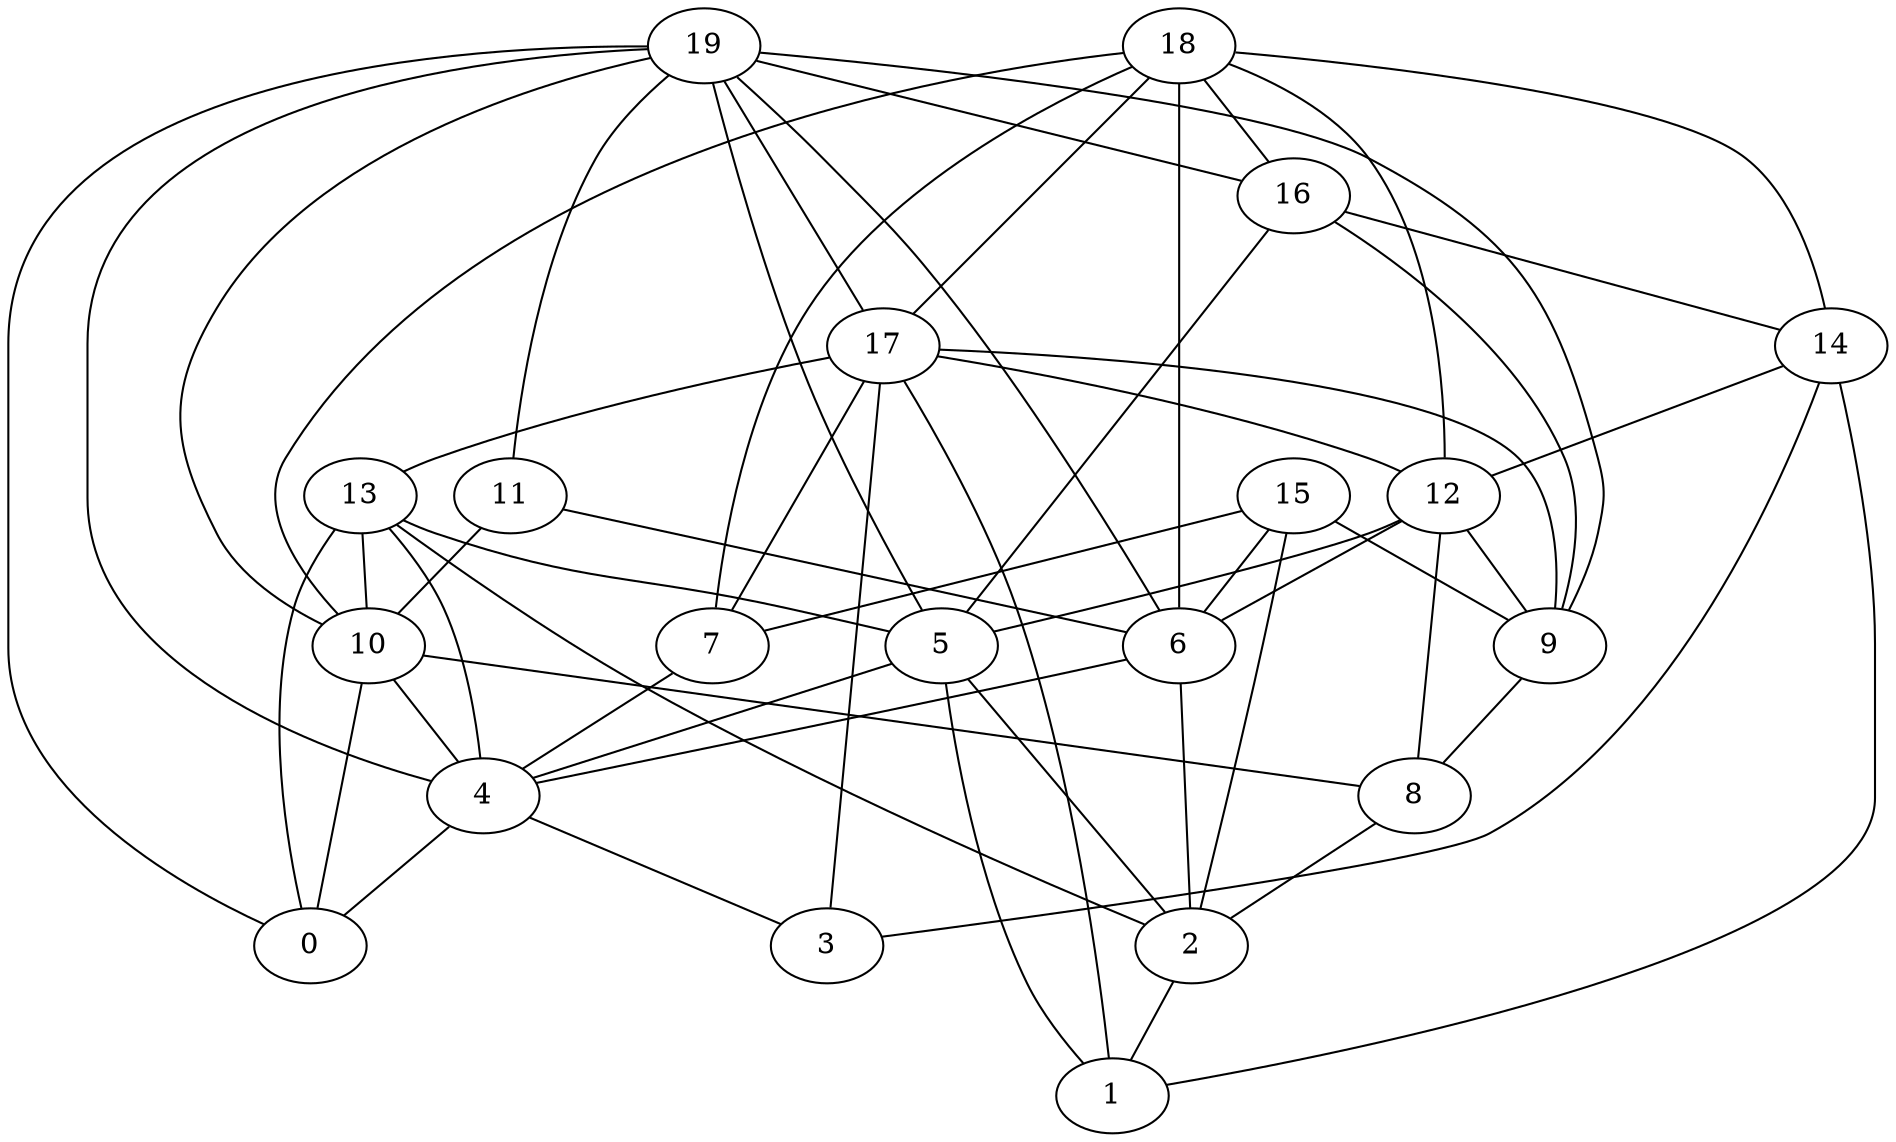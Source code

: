 digraph G {

subgraph G1 {
17 -> 9 [dir = none]
17 -> 7 [dir = none]
17 -> 13 [dir = none]
17 -> 3 [dir = none]
17 -> 12 [dir = none]
17 -> 1 [dir = none]
2 -> 1 [dir = none]
11 -> 6 [dir = none]
11 -> 10 [dir = none]
7 -> 4 [dir = none]
6 -> 4 [dir = none]
6 -> 2 [dir = none]
9 -> 8 [dir = none]
8 -> 2 [dir = none]
15 -> 6 [dir = none]
15 -> 2 [dir = none]
15 -> 7 [dir = none]
15 -> 9 [dir = none]
19 -> 11 [dir = none]
19 -> 17 [dir = none]
19 -> 4 [dir = none]
19 -> 5 [dir = none]
19 -> 0 [dir = none]
19 -> 16 [dir = none]
19 -> 6 [dir = none]
19 -> 10 [dir = none]
19 -> 9 [dir = none]
12 -> 8 [dir = none]
12 -> 9 [dir = none]
12 -> 6 [dir = none]
12 -> 5 [dir = none]
16 -> 9 [dir = none]
16 -> 14 [dir = none]
16 -> 5 [dir = none]
5 -> 2 [dir = none]
5 -> 4 [dir = none]
5 -> 1 [dir = none]
18 -> 6 [dir = none]
18 -> 14 [dir = none]
18 -> 10 [dir = none]
18 -> 7 [dir = none]
18 -> 17 [dir = none]
18 -> 16 [dir = none]
18 -> 12 [dir = none]
14 -> 12 [dir = none]
14 -> 3 [dir = none]
14 -> 1 [dir = none]
13 -> 10 [dir = none]
13 -> 5 [dir = none]
13 -> 2 [dir = none]
13 -> 4 [dir = none]
13 -> 0 [dir = none]
10 -> 8 [dir = none]
10 -> 0 [dir = none]
10 -> 4 [dir = none]
4 -> 3 [dir = none]
4 -> 0 [dir = none]
}

}
